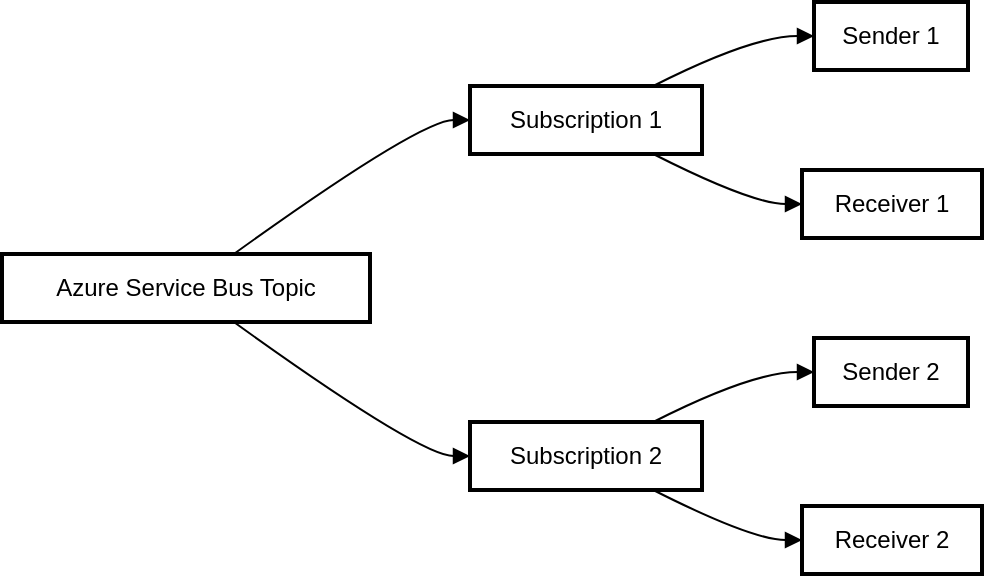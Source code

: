 <mxfile version="24.6.3" type="github">
  <diagram name="Page-1" id="9OWzc0lV2gLhd7muVbYR">
    <mxGraphModel>
      <root>
        <mxCell id="0" />
        <mxCell id="1" parent="0" />
        <mxCell id="2" value="Azure Service Bus Topic" style="whiteSpace=wrap;strokeWidth=2;" vertex="1" parent="1">
          <mxGeometry y="126" width="184" height="34" as="geometry" />
        </mxCell>
        <mxCell id="3" value="Subscription 1" style="whiteSpace=wrap;strokeWidth=2;" vertex="1" parent="1">
          <mxGeometry x="234" y="42" width="116" height="34" as="geometry" />
        </mxCell>
        <mxCell id="4" value="Subscription 2" style="whiteSpace=wrap;strokeWidth=2;" vertex="1" parent="1">
          <mxGeometry x="234" y="210" width="116" height="34" as="geometry" />
        </mxCell>
        <mxCell id="5" value="Sender 1" style="whiteSpace=wrap;strokeWidth=2;" vertex="1" parent="1">
          <mxGeometry x="406" width="77" height="34" as="geometry" />
        </mxCell>
        <mxCell id="6" value="Receiver 1" style="whiteSpace=wrap;strokeWidth=2;" vertex="1" parent="1">
          <mxGeometry x="400" y="84" width="90" height="34" as="geometry" />
        </mxCell>
        <mxCell id="7" value="Sender 2" style="whiteSpace=wrap;strokeWidth=2;" vertex="1" parent="1">
          <mxGeometry x="406" y="168" width="77" height="34" as="geometry" />
        </mxCell>
        <mxCell id="8" value="Receiver 2" style="whiteSpace=wrap;strokeWidth=2;" vertex="1" parent="1">
          <mxGeometry x="400" y="252" width="90" height="34" as="geometry" />
        </mxCell>
        <mxCell id="9" value="" style="curved=1;startArrow=none;endArrow=block;exitX=0.63;exitY=0;entryX=0;entryY=0.5;" edge="1" parent="1" source="2" target="3">
          <mxGeometry relative="1" as="geometry">
            <Array as="points">
              <mxPoint x="209" y="59" />
            </Array>
          </mxGeometry>
        </mxCell>
        <mxCell id="10" value="" style="curved=1;startArrow=none;endArrow=block;exitX=0.63;exitY=1;entryX=0;entryY=0.5;" edge="1" parent="1" source="2" target="4">
          <mxGeometry relative="1" as="geometry">
            <Array as="points">
              <mxPoint x="209" y="227" />
            </Array>
          </mxGeometry>
        </mxCell>
        <mxCell id="11" value="" style="curved=1;startArrow=none;endArrow=block;exitX=0.79;exitY=0;entryX=0;entryY=0.5;" edge="1" parent="1" source="3" target="5">
          <mxGeometry relative="1" as="geometry">
            <Array as="points">
              <mxPoint x="375" y="17" />
            </Array>
          </mxGeometry>
        </mxCell>
        <mxCell id="12" value="" style="curved=1;startArrow=none;endArrow=block;exitX=0.79;exitY=1;entryX=0;entryY=0.5;" edge="1" parent="1" source="3" target="6">
          <mxGeometry relative="1" as="geometry">
            <Array as="points">
              <mxPoint x="375" y="101" />
            </Array>
          </mxGeometry>
        </mxCell>
        <mxCell id="13" value="" style="curved=1;startArrow=none;endArrow=block;exitX=0.79;exitY=0;entryX=0;entryY=0.5;" edge="1" parent="1" source="4" target="7">
          <mxGeometry relative="1" as="geometry">
            <Array as="points">
              <mxPoint x="375" y="185" />
            </Array>
          </mxGeometry>
        </mxCell>
        <mxCell id="14" value="" style="curved=1;startArrow=none;endArrow=block;exitX=0.79;exitY=1;entryX=0;entryY=0.5;" edge="1" parent="1" source="4" target="8">
          <mxGeometry relative="1" as="geometry">
            <Array as="points">
              <mxPoint x="375" y="269" />
            </Array>
          </mxGeometry>
        </mxCell>
      </root>
    </mxGraphModel>
  </diagram>
</mxfile>
